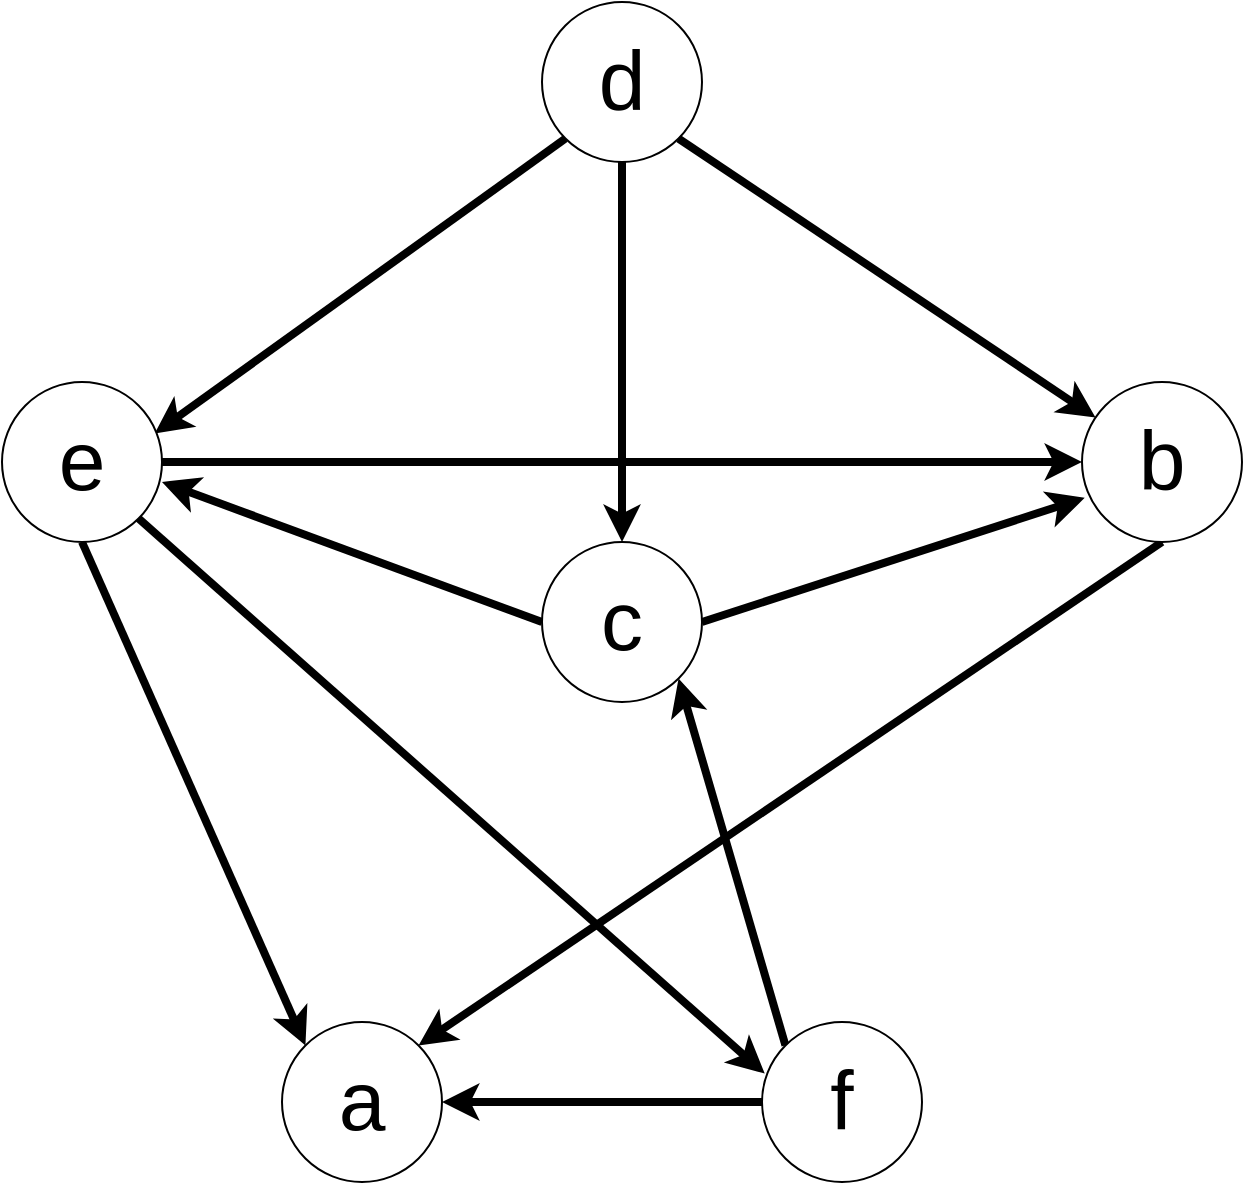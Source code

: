 <mxfile version="15.9.3" type="github">
  <diagram id="pN8iW42vIig4SbAahBh1" name="Page-1">
    <mxGraphModel dx="1019" dy="1728" grid="1" gridSize="10" guides="1" tooltips="1" connect="1" arrows="1" fold="1" page="1" pageScale="1" pageWidth="827" pageHeight="1169" math="0" shadow="0">
      <root>
        <mxCell id="0" />
        <mxCell id="1" parent="0" />
        <mxCell id="1k6euswh9Xf4VPnlZ9CX-1" value="&lt;font style=&quot;font-size: 42px&quot;&gt;a&lt;/font&gt;" style="ellipse;whiteSpace=wrap;html=1;aspect=fixed;" vertex="1" parent="1">
          <mxGeometry x="600" y="240" width="80" height="80" as="geometry" />
        </mxCell>
        <mxCell id="1k6euswh9Xf4VPnlZ9CX-18" style="edgeStyle=none;rounded=1;orthogonalLoop=1;jettySize=auto;html=1;exitX=0.5;exitY=1;exitDx=0;exitDy=0;entryX=1;entryY=0;entryDx=0;entryDy=0;fontSize=42;strokeWidth=4;" edge="1" parent="1" source="1k6euswh9Xf4VPnlZ9CX-2" target="1k6euswh9Xf4VPnlZ9CX-1">
          <mxGeometry relative="1" as="geometry" />
        </mxCell>
        <mxCell id="1k6euswh9Xf4VPnlZ9CX-14" style="rounded=0;orthogonalLoop=1;jettySize=auto;html=1;entryX=0.017;entryY=0.724;entryDx=0;entryDy=0;fontSize=42;strokeWidth=4;entryPerimeter=0;exitX=1;exitY=0.5;exitDx=0;exitDy=0;" edge="1" parent="1" source="1k6euswh9Xf4VPnlZ9CX-3" target="1k6euswh9Xf4VPnlZ9CX-2">
          <mxGeometry relative="1" as="geometry">
            <mxPoint x="830" y="60" as="sourcePoint" />
          </mxGeometry>
        </mxCell>
        <mxCell id="1k6euswh9Xf4VPnlZ9CX-15" style="rounded=1;orthogonalLoop=1;jettySize=auto;html=1;exitX=0;exitY=0.5;exitDx=0;exitDy=0;fontSize=42;strokeWidth=4;" edge="1" parent="1" source="1k6euswh9Xf4VPnlZ9CX-3">
          <mxGeometry relative="1" as="geometry">
            <mxPoint x="540" y="-30" as="targetPoint" />
          </mxGeometry>
        </mxCell>
        <mxCell id="1k6euswh9Xf4VPnlZ9CX-3" value="&lt;span style=&quot;font-size: 42px&quot;&gt;c&lt;/span&gt;" style="ellipse;whiteSpace=wrap;html=1;aspect=fixed;" vertex="1" parent="1">
          <mxGeometry x="730" width="80" height="80" as="geometry" />
        </mxCell>
        <mxCell id="1k6euswh9Xf4VPnlZ9CX-10" style="orthogonalLoop=1;jettySize=auto;html=1;exitX=0;exitY=1;exitDx=0;exitDy=0;fontSize=42;strokeWidth=4;entryX=0.954;entryY=0.322;entryDx=0;entryDy=0;entryPerimeter=0;" edge="1" parent="1" source="1k6euswh9Xf4VPnlZ9CX-4" target="1k6euswh9Xf4VPnlZ9CX-5">
          <mxGeometry relative="1" as="geometry" />
        </mxCell>
        <mxCell id="1k6euswh9Xf4VPnlZ9CX-4" value="&lt;span style=&quot;font-size: 42px&quot;&gt;d&lt;/span&gt;" style="ellipse;whiteSpace=wrap;html=1;aspect=fixed;" vertex="1" parent="1">
          <mxGeometry x="730" y="-270" width="80" height="80" as="geometry" />
        </mxCell>
        <mxCell id="1k6euswh9Xf4VPnlZ9CX-11" style="edgeStyle=orthogonalEdgeStyle;rounded=0;orthogonalLoop=1;jettySize=auto;html=1;exitX=1;exitY=0.5;exitDx=0;exitDy=0;entryX=0;entryY=0.5;entryDx=0;entryDy=0;fontSize=42;strokeWidth=4;" edge="1" parent="1" source="1k6euswh9Xf4VPnlZ9CX-5" target="1k6euswh9Xf4VPnlZ9CX-2">
          <mxGeometry relative="1" as="geometry" />
        </mxCell>
        <mxCell id="1k6euswh9Xf4VPnlZ9CX-12" style="rounded=0;orthogonalLoop=1;jettySize=auto;html=1;exitX=1;exitY=1;exitDx=0;exitDy=0;fontSize=42;strokeWidth=4;entryX=0.017;entryY=0.322;entryDx=0;entryDy=0;entryPerimeter=0;" edge="1" parent="1" source="1k6euswh9Xf4VPnlZ9CX-5" target="1k6euswh9Xf4VPnlZ9CX-6">
          <mxGeometry relative="1" as="geometry">
            <mxPoint x="840" y="260" as="targetPoint" />
          </mxGeometry>
        </mxCell>
        <mxCell id="1k6euswh9Xf4VPnlZ9CX-17" style="edgeStyle=none;rounded=1;orthogonalLoop=1;jettySize=auto;html=1;exitX=0.5;exitY=1;exitDx=0;exitDy=0;entryX=0;entryY=0;entryDx=0;entryDy=0;fontSize=42;strokeWidth=4;" edge="1" parent="1" source="1k6euswh9Xf4VPnlZ9CX-5" target="1k6euswh9Xf4VPnlZ9CX-1">
          <mxGeometry relative="1" as="geometry" />
        </mxCell>
        <mxCell id="1k6euswh9Xf4VPnlZ9CX-5" value="&lt;span style=&quot;font-size: 42px&quot;&gt;e&lt;/span&gt;" style="ellipse;whiteSpace=wrap;html=1;aspect=fixed;" vertex="1" parent="1">
          <mxGeometry x="460" y="-80" width="80" height="80" as="geometry" />
        </mxCell>
        <mxCell id="1k6euswh9Xf4VPnlZ9CX-13" style="rounded=0;orthogonalLoop=1;jettySize=auto;html=1;exitX=0;exitY=0;exitDx=0;exitDy=0;entryX=1;entryY=1;entryDx=0;entryDy=0;fontSize=42;strokeWidth=4;" edge="1" parent="1" source="1k6euswh9Xf4VPnlZ9CX-6" target="1k6euswh9Xf4VPnlZ9CX-3">
          <mxGeometry relative="1" as="geometry" />
        </mxCell>
        <mxCell id="1k6euswh9Xf4VPnlZ9CX-20" style="edgeStyle=none;orthogonalLoop=1;jettySize=auto;html=1;exitX=0;exitY=0.5;exitDx=0;exitDy=0;entryX=1;entryY=0.5;entryDx=0;entryDy=0;fontSize=42;strokeWidth=4;" edge="1" parent="1" source="1k6euswh9Xf4VPnlZ9CX-6" target="1k6euswh9Xf4VPnlZ9CX-1">
          <mxGeometry relative="1" as="geometry" />
        </mxCell>
        <mxCell id="1k6euswh9Xf4VPnlZ9CX-6" value="&lt;span style=&quot;font-size: 42px&quot;&gt;f&lt;/span&gt;" style="ellipse;whiteSpace=wrap;html=1;aspect=fixed;" vertex="1" parent="1">
          <mxGeometry x="840" y="240" width="80" height="80" as="geometry" />
        </mxCell>
        <mxCell id="1k6euswh9Xf4VPnlZ9CX-8" value="" style="endArrow=classic;html=1;rounded=0;fontSize=42;exitX=1;exitY=1;exitDx=0;exitDy=0;strokeWidth=4;" edge="1" parent="1" source="1k6euswh9Xf4VPnlZ9CX-4" target="1k6euswh9Xf4VPnlZ9CX-2">
          <mxGeometry width="50" height="50" relative="1" as="geometry">
            <mxPoint x="610" y="110" as="sourcePoint" />
            <mxPoint x="660" y="60" as="targetPoint" />
          </mxGeometry>
        </mxCell>
        <mxCell id="1k6euswh9Xf4VPnlZ9CX-9" value="" style="endArrow=classic;html=1;rounded=0;fontSize=42;strokeWidth=4;exitX=0.5;exitY=1;exitDx=0;exitDy=0;" edge="1" parent="1" source="1k6euswh9Xf4VPnlZ9CX-4" target="1k6euswh9Xf4VPnlZ9CX-3">
          <mxGeometry width="50" height="50" relative="1" as="geometry">
            <mxPoint x="450" y="-100" as="sourcePoint" />
            <mxPoint x="860" y="50" as="targetPoint" />
          </mxGeometry>
        </mxCell>
        <mxCell id="1k6euswh9Xf4VPnlZ9CX-2" value="&lt;span style=&quot;font-size: 42px&quot;&gt;b&lt;/span&gt;" style="ellipse;whiteSpace=wrap;html=1;aspect=fixed;" vertex="1" parent="1">
          <mxGeometry x="1000" y="-80" width="80" height="80" as="geometry" />
        </mxCell>
      </root>
    </mxGraphModel>
  </diagram>
</mxfile>
